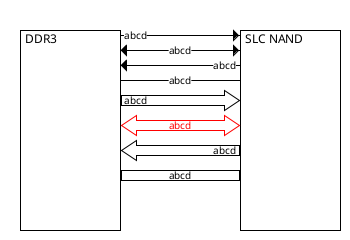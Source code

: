 {
  "sha1": "r81433cmcs2klvgndaqcjb45vcxktyn",
  "insertion": {
    "when": "2024-06-04T17:28:43.442Z",
    "user": "plantuml@gmail.com"
  }
}
@startwire

* DDR3 [100x200]
--
move(100,0)
* SLC_NAND [100x200]

DDR3 -> SLC_NAND : abcd
DDR3 <-> SLC_NAND : abcd
DDR3 <- SLC_NAND : abcd
DDR3 - SLC_NAND : abcd
DDR3 => SLC_NAND : abcd
DDR3 <=> SLC_NAND #red : abcd
DDR3 <= SLC_NAND : abcd
DDR3 = SLC_NAND : abcd
@endwire
